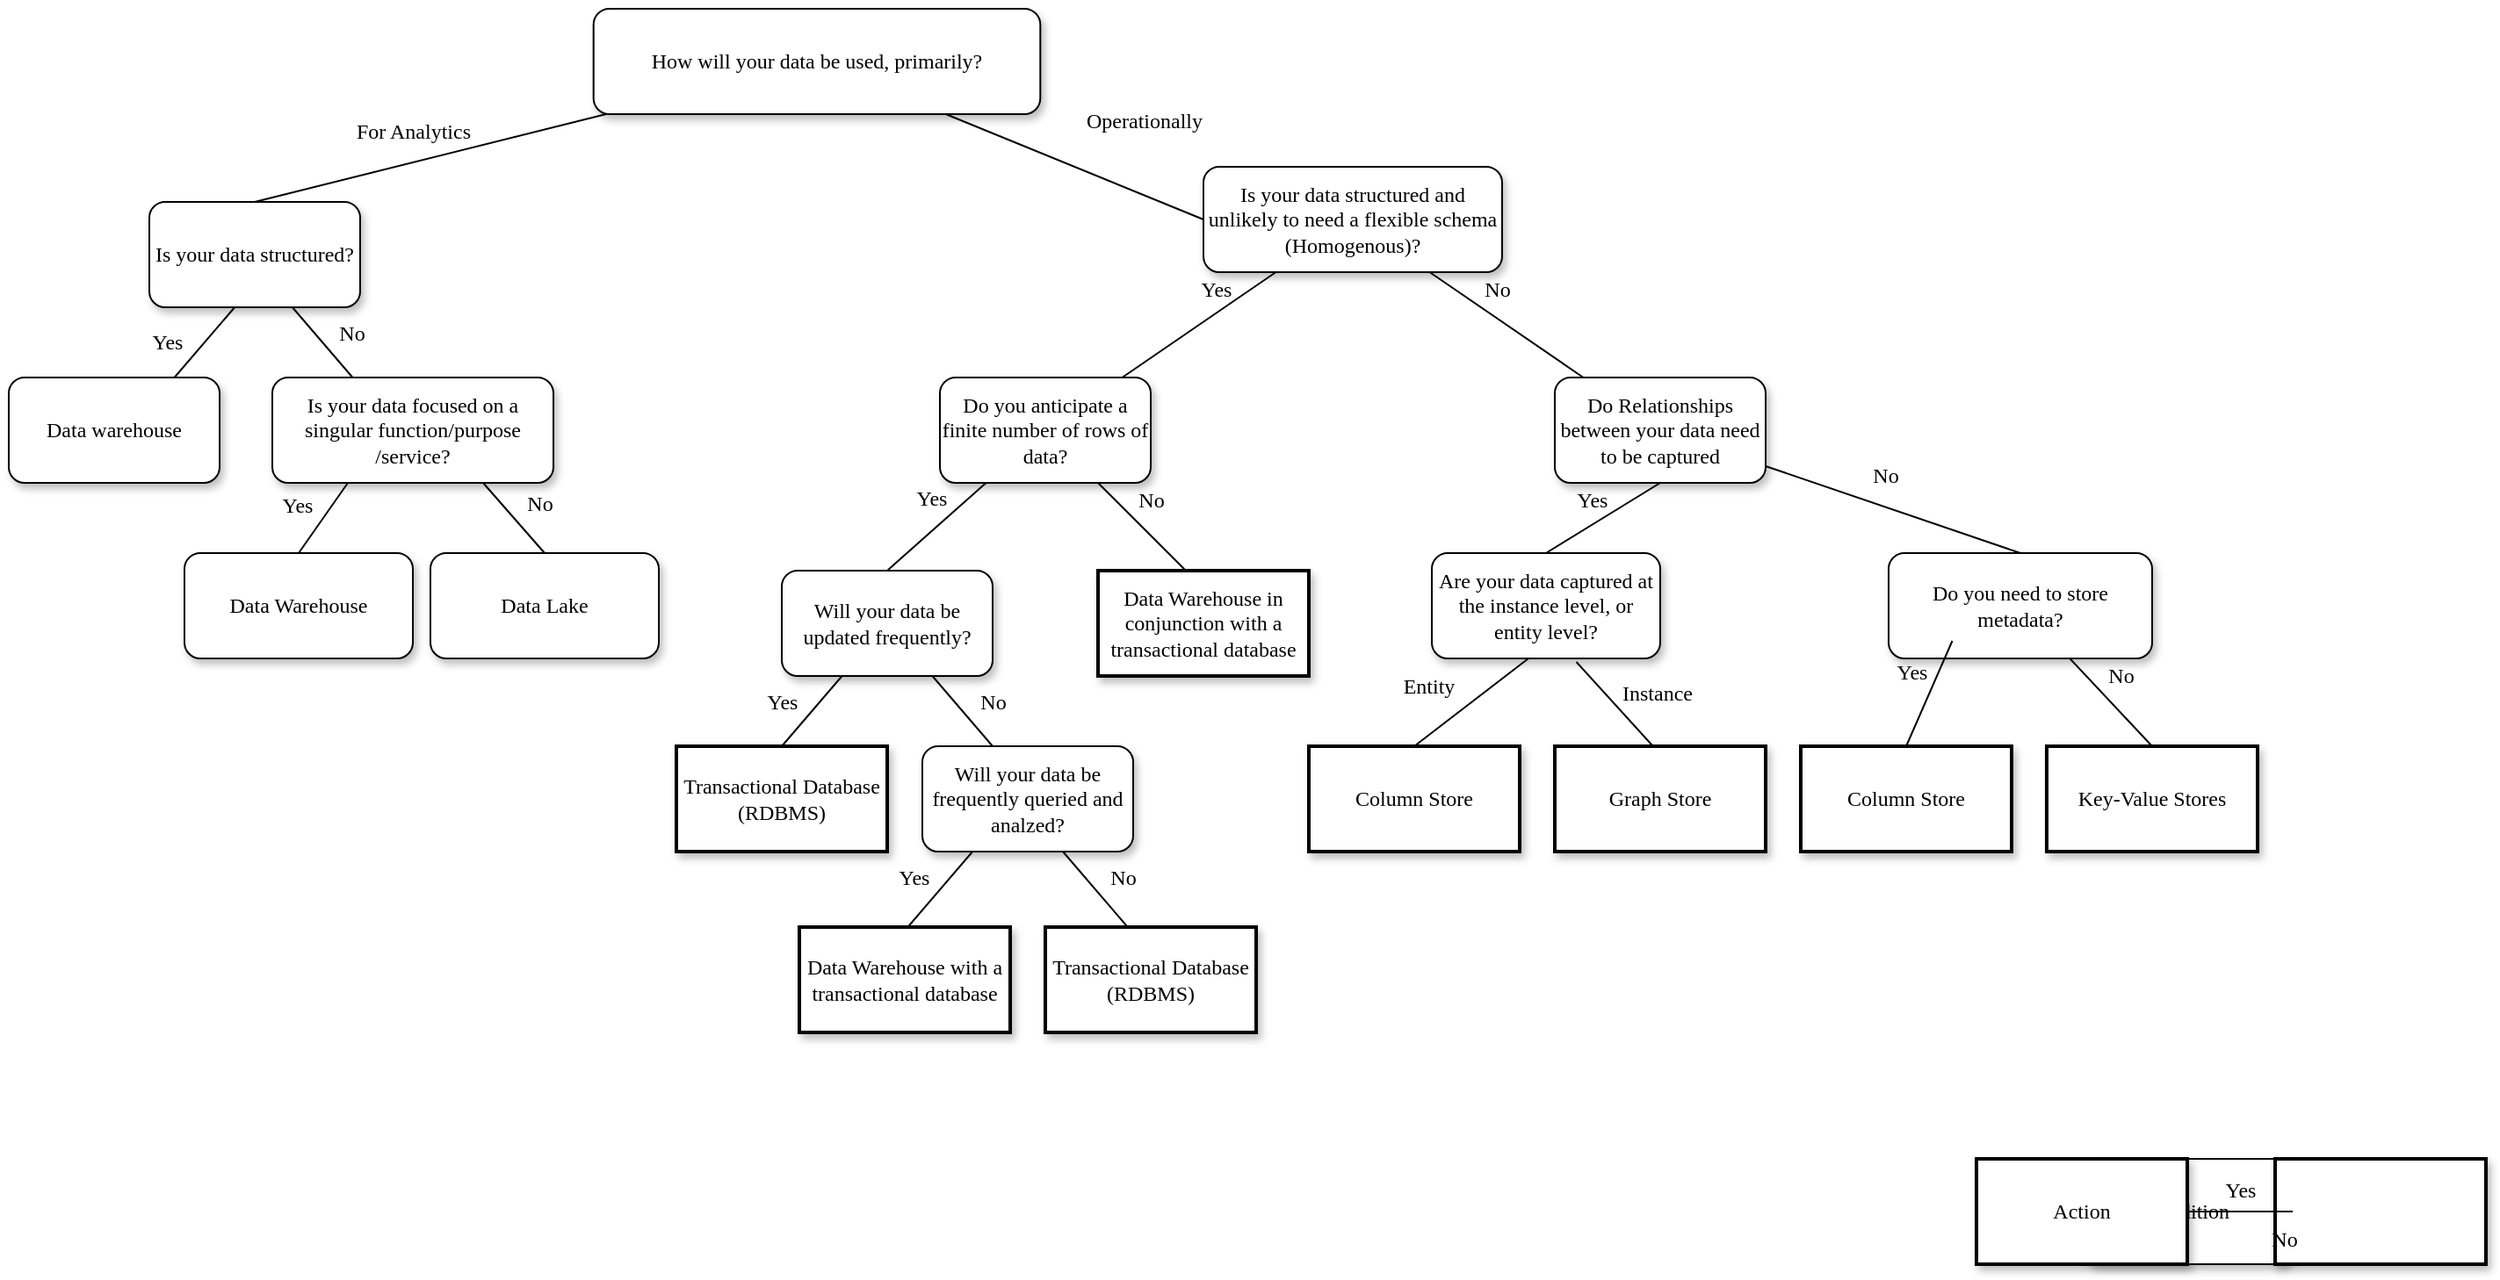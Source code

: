 <mxfile version="14.4.3" type="github">
  <diagram name="Page-1" id="10a91c8b-09ff-31b1-d368-03940ed4cc9e">
    <mxGraphModel dx="1942" dy="1680" grid="1" gridSize="10" guides="1" tooltips="1" connect="1" arrows="1" fold="1" page="1" pageScale="1" pageWidth="1100" pageHeight="850" background="#ffffff" math="0" shadow="0">
      <root>
        <mxCell id="0" />
        <mxCell id="1" parent="0" />
        <mxCell id="62893188c0fa7362-1" value="Is your data structured and unlikely to need a flexible schema (Homogenous)?" style="whiteSpace=wrap;html=1;rounded=1;shadow=1;labelBackgroundColor=none;strokeWidth=1;fontFamily=Verdana;fontSize=12;align=center;" parent="1" vertex="1">
          <mxGeometry x="700" width="170" height="60" as="geometry" />
        </mxCell>
        <mxCell id="62893188c0fa7362-2" value="&lt;span&gt;Do you anticipate a finite number of rows of data?&lt;/span&gt;" style="whiteSpace=wrap;html=1;rounded=1;shadow=1;labelBackgroundColor=none;strokeWidth=1;fontFamily=Verdana;fontSize=12;align=center;" parent="1" vertex="1">
          <mxGeometry x="550" y="120" width="120" height="60" as="geometry" />
        </mxCell>
        <mxCell id="62893188c0fa7362-3" value="&lt;span&gt;Do Relationships between your data need to be captured&lt;/span&gt;" style="whiteSpace=wrap;html=1;rounded=1;shadow=1;labelBackgroundColor=none;strokeWidth=1;fontFamily=Verdana;fontSize=12;align=center;" parent="1" vertex="1">
          <mxGeometry x="900" y="120" width="120" height="60" as="geometry" />
        </mxCell>
        <mxCell id="62893188c0fa7362-4" value="No" style="rounded=0;html=1;labelBackgroundColor=none;startArrow=none;startFill=0;startSize=5;endArrow=none;endFill=0;endSize=5;jettySize=auto;orthogonalLoop=1;strokeWidth=1;fontFamily=Verdana;fontSize=12" parent="1" source="62893188c0fa7362-1" target="62893188c0fa7362-3" edge="1">
          <mxGeometry x="-0.3" y="13" relative="1" as="geometry">
            <mxPoint as="offset" />
          </mxGeometry>
        </mxCell>
        <mxCell id="62893188c0fa7362-5" value="Yes" style="rounded=0;html=1;labelBackgroundColor=none;startArrow=none;startFill=0;startSize=5;endArrow=none;endFill=0;endSize=5;jettySize=auto;orthogonalLoop=1;strokeWidth=1;fontFamily=Verdana;fontSize=12" parent="1" source="62893188c0fa7362-1" target="62893188c0fa7362-2" edge="1">
          <mxGeometry x="-0.359" y="-11" relative="1" as="geometry">
            <mxPoint as="offset" />
          </mxGeometry>
        </mxCell>
        <mxCell id="62893188c0fa7362-12" value="&lt;span&gt;How will your data be used, primarily?&lt;/span&gt;" style="whiteSpace=wrap;html=1;rounded=1;shadow=1;labelBackgroundColor=none;strokeWidth=1;fontFamily=Verdana;fontSize=12;align=center;" parent="1" vertex="1">
          <mxGeometry x="352.85" y="-90" width="254.29" height="60" as="geometry" />
        </mxCell>
        <mxCell id="62893188c0fa7362-13" value="&lt;span&gt;Condition&lt;/span&gt;" style="whiteSpace=wrap;html=1;rounded=1;shadow=1;labelBackgroundColor=none;strokeWidth=1;fontFamily=Verdana;fontSize=12;align=center;" parent="1" vertex="1">
          <mxGeometry x="1200" y="565" width="120" height="60" as="geometry" />
        </mxCell>
        <mxCell id="62893188c0fa7362-14" value="Yes" style="rounded=0;html=1;labelBackgroundColor=none;startArrow=none;startFill=0;startSize=5;endArrow=none;endFill=0;endSize=5;jettySize=auto;orthogonalLoop=1;strokeWidth=1;fontFamily=Verdana;fontSize=12;" parent="1" source="62893188c0fa7362-2" edge="1">
          <mxGeometry x="-0.2" y="-14" relative="1" as="geometry">
            <mxPoint as="offset" />
            <mxPoint x="520" y="230" as="targetPoint" />
          </mxGeometry>
        </mxCell>
        <mxCell id="62893188c0fa7362-15" value="No" style="rounded=0;html=1;labelBackgroundColor=none;startArrow=none;startFill=0;startSize=5;endArrow=none;endFill=0;endSize=5;jettySize=auto;orthogonalLoop=1;strokeWidth=1;fontFamily=Verdana;fontSize=12" parent="1" source="62893188c0fa7362-2" edge="1">
          <mxGeometry x="-0.2" y="14" relative="1" as="geometry">
            <mxPoint as="offset" />
            <mxPoint x="690" y="230" as="targetPoint" />
          </mxGeometry>
        </mxCell>
        <mxCell id="62893188c0fa7362-17" value="No" style="rounded=0;html=1;labelBackgroundColor=none;startArrow=none;startFill=0;startSize=5;endArrow=none;endFill=0;endSize=5;jettySize=auto;orthogonalLoop=1;strokeWidth=1;fontFamily=Verdana;fontSize=12;entryX=0.5;entryY=0;entryDx=0;entryDy=0;" parent="1" source="62893188c0fa7362-3" target="VUbv5wMl-6L-SNe80weV-36" edge="1">
          <mxGeometry x="-0.129" y="17" relative="1" as="geometry">
            <mxPoint as="offset" />
            <mxPoint x="1032.727" y="230.0" as="targetPoint" />
          </mxGeometry>
        </mxCell>
        <mxCell id="62893188c0fa7362-22" value="&lt;span&gt;Action&lt;/span&gt;" style="whiteSpace=wrap;html=1;rounded=0;shadow=1;labelBackgroundColor=none;strokeWidth=2;fontFamily=Verdana;fontSize=12;align=center;" parent="1" vertex="1">
          <mxGeometry x="1140" y="565" width="120" height="60" as="geometry" />
        </mxCell>
        <mxCell id="62893188c0fa7362-23" value="" style="whiteSpace=wrap;html=1;rounded=0;shadow=1;labelBackgroundColor=none;strokeWidth=2;fontFamily=Verdana;fontSize=12;align=center;" parent="1" vertex="1">
          <mxGeometry x="1310" y="565" width="120" height="60" as="geometry" />
        </mxCell>
        <mxCell id="62893188c0fa7362-24" value="For Analytics" style="rounded=0;html=1;labelBackgroundColor=none;startArrow=none;startFill=0;startSize=5;endArrow=none;endFill=0;endSize=5;jettySize=auto;orthogonalLoop=1;strokeWidth=1;fontFamily=Verdana;fontSize=12;entryX=0.5;entryY=0;entryDx=0;entryDy=0;" parent="1" source="62893188c0fa7362-12" target="VUbv5wMl-6L-SNe80weV-17" edge="1">
          <mxGeometry x="0.059" y="-17" relative="1" as="geometry">
            <mxPoint as="offset" />
            <mxPoint x="320" y="40" as="targetPoint" />
          </mxGeometry>
        </mxCell>
        <mxCell id="62893188c0fa7362-25" value="Operationally" style="rounded=0;html=1;labelBackgroundColor=none;startArrow=none;startFill=0;startSize=5;endArrow=none;endFill=0;endSize=5;jettySize=auto;orthogonalLoop=1;strokeWidth=1;fontFamily=Verdana;fontSize=12;entryX=0;entryY=0.5;entryDx=0;entryDy=0;" parent="1" source="62893188c0fa7362-12" target="62893188c0fa7362-1" edge="1">
          <mxGeometry x="0.345" y="39" relative="1" as="geometry">
            <mxPoint x="-1" as="offset" />
            <mxPoint x="678.576" y="50" as="targetPoint" />
          </mxGeometry>
        </mxCell>
        <mxCell id="62893188c0fa7362-26" value="Yes" style="rounded=0;html=1;labelBackgroundColor=none;startArrow=none;startFill=0;startSize=5;endArrow=none;endFill=0;endSize=5;jettySize=auto;orthogonalLoop=1;strokeWidth=1;fontFamily=Verdana;fontSize=12" parent="1" source="62893188c0fa7362-13" target="62893188c0fa7362-22" edge="1">
          <mxGeometry x="0.003" y="-12" relative="1" as="geometry">
            <mxPoint as="offset" />
          </mxGeometry>
        </mxCell>
        <mxCell id="62893188c0fa7362-27" value="No" style="rounded=0;html=1;labelBackgroundColor=none;startArrow=none;startFill=0;startSize=5;endArrow=none;endFill=0;endSize=5;jettySize=auto;orthogonalLoop=1;strokeWidth=1;fontFamily=Verdana;fontSize=12" parent="1" source="62893188c0fa7362-13" target="62893188c0fa7362-23" edge="1">
          <mxGeometry x="0.137" y="16" relative="1" as="geometry">
            <mxPoint as="offset" />
          </mxGeometry>
        </mxCell>
        <mxCell id="VUbv5wMl-6L-SNe80weV-2" value="&lt;span&gt;Will your data be updated frequently?&lt;/span&gt;" style="whiteSpace=wrap;html=1;rounded=1;shadow=1;labelBackgroundColor=none;strokeWidth=1;fontFamily=Verdana;fontSize=12;align=center;" vertex="1" parent="1">
          <mxGeometry x="460" y="230" width="120" height="60" as="geometry" />
        </mxCell>
        <mxCell id="VUbv5wMl-6L-SNe80weV-3" value="Yes" style="rounded=0;html=1;labelBackgroundColor=none;startArrow=none;startFill=0;startSize=5;endArrow=none;endFill=0;endSize=5;jettySize=auto;orthogonalLoop=1;strokeWidth=1;fontFamily=Verdana;fontSize=12" edge="1" parent="1">
          <mxGeometry x="0.137" y="-16" relative="1" as="geometry">
            <mxPoint as="offset" />
            <mxPoint x="494.286" y="290" as="sourcePoint" />
            <mxPoint x="455.714" y="335" as="targetPoint" />
          </mxGeometry>
        </mxCell>
        <mxCell id="VUbv5wMl-6L-SNe80weV-4" value="No" style="rounded=0;html=1;labelBackgroundColor=none;startArrow=none;startFill=0;startSize=5;endArrow=none;endFill=0;endSize=5;jettySize=auto;orthogonalLoop=1;strokeWidth=1;fontFamily=Verdana;fontSize=12" edge="1" parent="1">
          <mxGeometry x="0.137" y="16" relative="1" as="geometry">
            <mxPoint as="offset" />
            <mxPoint x="545.714" y="290" as="sourcePoint" />
            <mxPoint x="584.286" y="335" as="targetPoint" />
          </mxGeometry>
        </mxCell>
        <mxCell id="VUbv5wMl-6L-SNe80weV-5" value="Transactional Database (RDBMS)" style="whiteSpace=wrap;html=1;rounded=0;shadow=1;labelBackgroundColor=none;strokeWidth=2;fontFamily=Verdana;fontSize=12;align=center;" vertex="1" parent="1">
          <mxGeometry x="400" y="330" width="120" height="60" as="geometry" />
        </mxCell>
        <mxCell id="VUbv5wMl-6L-SNe80weV-6" value="Will your data be frequently queried and analzed?" style="whiteSpace=wrap;html=1;rounded=1;shadow=1;labelBackgroundColor=none;strokeWidth=1;fontFamily=Verdana;fontSize=12;align=center;" vertex="1" parent="1">
          <mxGeometry x="540" y="330" width="120" height="60" as="geometry" />
        </mxCell>
        <mxCell id="VUbv5wMl-6L-SNe80weV-13" value="Yes" style="rounded=0;html=1;labelBackgroundColor=none;startArrow=none;startFill=0;startSize=5;endArrow=none;endFill=0;endSize=5;jettySize=auto;orthogonalLoop=1;strokeWidth=1;fontFamily=Verdana;fontSize=12" edge="1" parent="1">
          <mxGeometry x="0.137" y="-16" relative="1" as="geometry">
            <mxPoint as="offset" />
            <mxPoint x="568.576" y="390" as="sourcePoint" />
            <mxPoint x="530.004" y="435" as="targetPoint" />
          </mxGeometry>
        </mxCell>
        <mxCell id="VUbv5wMl-6L-SNe80weV-14" value="No" style="rounded=0;html=1;labelBackgroundColor=none;startArrow=none;startFill=0;startSize=5;endArrow=none;endFill=0;endSize=5;jettySize=auto;orthogonalLoop=1;strokeWidth=1;fontFamily=Verdana;fontSize=12" edge="1" parent="1">
          <mxGeometry x="0.137" y="16" relative="1" as="geometry">
            <mxPoint as="offset" />
            <mxPoint x="620.004" y="390" as="sourcePoint" />
            <mxPoint x="658.576" y="435" as="targetPoint" />
          </mxGeometry>
        </mxCell>
        <mxCell id="VUbv5wMl-6L-SNe80weV-15" value="Transactional Database (RDBMS)" style="whiteSpace=wrap;html=1;rounded=0;shadow=1;labelBackgroundColor=none;strokeWidth=2;fontFamily=Verdana;fontSize=12;align=center;" vertex="1" parent="1">
          <mxGeometry x="610" y="433" width="120" height="60" as="geometry" />
        </mxCell>
        <mxCell id="VUbv5wMl-6L-SNe80weV-9" value="Data Warehouse with a transactional database" style="whiteSpace=wrap;html=1;rounded=0;shadow=1;labelBackgroundColor=none;strokeWidth=2;fontFamily=Verdana;fontSize=12;align=center;" vertex="1" parent="1">
          <mxGeometry x="470" y="433" width="120" height="60" as="geometry" />
        </mxCell>
        <mxCell id="VUbv5wMl-6L-SNe80weV-16" value="Data Warehouse in conjunction with a transactional database" style="whiteSpace=wrap;html=1;rounded=0;shadow=1;labelBackgroundColor=none;strokeWidth=2;fontFamily=Verdana;fontSize=12;align=center;" vertex="1" parent="1">
          <mxGeometry x="640" y="230" width="120" height="60" as="geometry" />
        </mxCell>
        <mxCell id="VUbv5wMl-6L-SNe80weV-17" value="Is your data structured?" style="whiteSpace=wrap;html=1;rounded=1;shadow=1;labelBackgroundColor=none;strokeWidth=1;fontFamily=Verdana;fontSize=12;align=center;" vertex="1" parent="1">
          <mxGeometry x="100" y="20" width="120" height="60" as="geometry" />
        </mxCell>
        <mxCell id="VUbv5wMl-6L-SNe80weV-19" value="Yes" style="rounded=0;html=1;labelBackgroundColor=none;startArrow=none;startFill=0;startSize=5;endArrow=none;endFill=0;endSize=5;jettySize=auto;orthogonalLoop=1;strokeWidth=1;fontFamily=Verdana;fontSize=12;entryX=0.5;entryY=0;entryDx=0;entryDy=0;" edge="1" parent="1" target="VUbv5wMl-6L-SNe80weV-30">
          <mxGeometry x="0.311" y="-17" relative="1" as="geometry">
            <mxPoint x="1" as="offset" />
            <mxPoint x="220" y="170" as="sourcePoint" />
            <mxPoint x="160" y="220" as="targetPoint" />
          </mxGeometry>
        </mxCell>
        <mxCell id="VUbv5wMl-6L-SNe80weV-25" value="Yes" style="rounded=0;html=1;labelBackgroundColor=none;startArrow=none;startFill=0;startSize=5;endArrow=none;endFill=0;endSize=5;jettySize=auto;orthogonalLoop=1;strokeWidth=1;fontFamily=Verdana;fontSize=12" edge="1" parent="1">
          <mxGeometry x="0.359" y="-16" relative="1" as="geometry">
            <mxPoint as="offset" />
            <mxPoint x="148.576" y="80" as="sourcePoint" />
            <mxPoint x="110.004" y="125" as="targetPoint" />
          </mxGeometry>
        </mxCell>
        <mxCell id="VUbv5wMl-6L-SNe80weV-26" value="No" style="rounded=0;html=1;labelBackgroundColor=none;startArrow=none;startFill=0;startSize=5;endArrow=none;endFill=0;endSize=5;jettySize=auto;orthogonalLoop=1;strokeWidth=1;fontFamily=Verdana;fontSize=12;entryX=0.5;entryY=0;entryDx=0;entryDy=0;exitX=0.75;exitY=1;exitDx=0;exitDy=0;" edge="1" parent="1" source="VUbv5wMl-6L-SNe80weV-27" target="VUbv5wMl-6L-SNe80weV-29">
          <mxGeometry x="0.137" y="16" relative="1" as="geometry">
            <mxPoint as="offset" />
            <mxPoint x="250.004" y="180" as="sourcePoint" />
            <mxPoint x="288.576" y="225" as="targetPoint" />
          </mxGeometry>
        </mxCell>
        <mxCell id="VUbv5wMl-6L-SNe80weV-22" value="&lt;span&gt;Data warehouse&lt;/span&gt;" style="whiteSpace=wrap;html=1;rounded=1;shadow=1;labelBackgroundColor=none;strokeWidth=1;fontFamily=Verdana;fontSize=12;align=center;" vertex="1" parent="1">
          <mxGeometry x="20" y="120" width="120" height="60" as="geometry" />
        </mxCell>
        <mxCell id="VUbv5wMl-6L-SNe80weV-28" value="No" style="rounded=0;html=1;labelBackgroundColor=none;startArrow=none;startFill=0;startSize=5;endArrow=none;endFill=0;endSize=5;jettySize=auto;orthogonalLoop=1;strokeWidth=1;fontFamily=Verdana;fontSize=12" edge="1" parent="1">
          <mxGeometry x="0.137" y="16" relative="1" as="geometry">
            <mxPoint as="offset" />
            <mxPoint x="181.424" y="80" as="sourcePoint" />
            <mxPoint x="219.996" y="125" as="targetPoint" />
          </mxGeometry>
        </mxCell>
        <mxCell id="VUbv5wMl-6L-SNe80weV-29" value="&lt;span&gt;Data Lake&lt;/span&gt;" style="whiteSpace=wrap;html=1;rounded=1;shadow=1;labelBackgroundColor=none;strokeWidth=1;fontFamily=Verdana;fontSize=12;align=center;" vertex="1" parent="1">
          <mxGeometry x="260" y="220" width="130" height="60" as="geometry" />
        </mxCell>
        <mxCell id="VUbv5wMl-6L-SNe80weV-30" value="&lt;span&gt;Data Warehouse&lt;/span&gt;" style="whiteSpace=wrap;html=1;rounded=1;shadow=1;labelBackgroundColor=none;strokeWidth=1;fontFamily=Verdana;fontSize=12;align=center;" vertex="1" parent="1">
          <mxGeometry x="120" y="220" width="130" height="60" as="geometry" />
        </mxCell>
        <mxCell id="VUbv5wMl-6L-SNe80weV-27" value="&lt;span&gt;Is your data focused on a singular function/purpose /service?&lt;/span&gt;" style="whiteSpace=wrap;html=1;rounded=1;shadow=1;labelBackgroundColor=none;strokeWidth=1;fontFamily=Verdana;fontSize=12;align=center;" vertex="1" parent="1">
          <mxGeometry x="170" y="120" width="160" height="60" as="geometry" />
        </mxCell>
        <mxCell id="VUbv5wMl-6L-SNe80weV-35" value="Yes" style="rounded=0;html=1;labelBackgroundColor=none;startArrow=none;startFill=0;startSize=5;endArrow=none;endFill=0;endSize=5;jettySize=auto;orthogonalLoop=1;strokeWidth=1;fontFamily=Verdana;fontSize=12;exitX=0.5;exitY=1;exitDx=0;exitDy=0;entryX=0.5;entryY=0;entryDx=0;entryDy=0;" edge="1" parent="1" target="VUbv5wMl-6L-SNe80weV-37" source="62893188c0fa7362-3">
          <mxGeometry x="0.003" y="-12" relative="1" as="geometry">
            <mxPoint as="offset" />
            <mxPoint x="947" y="170" as="sourcePoint" />
            <mxPoint x="900" y="229" as="targetPoint" />
          </mxGeometry>
        </mxCell>
        <mxCell id="VUbv5wMl-6L-SNe80weV-36" value="&lt;span&gt;Do you need to store metadata?&lt;/span&gt;" style="whiteSpace=wrap;html=1;rounded=1;shadow=1;labelBackgroundColor=none;strokeWidth=1;fontFamily=Verdana;fontSize=12;align=center;" vertex="1" parent="1">
          <mxGeometry x="1090" y="220" width="150" height="60" as="geometry" />
        </mxCell>
        <mxCell id="VUbv5wMl-6L-SNe80weV-37" value="&lt;span&gt;Are your data captured at the instance level, or entity level?&lt;/span&gt;" style="whiteSpace=wrap;html=1;rounded=1;shadow=1;labelBackgroundColor=none;strokeWidth=1;fontFamily=Verdana;fontSize=12;align=center;" vertex="1" parent="1">
          <mxGeometry x="830" y="220" width="130" height="60" as="geometry" />
        </mxCell>
        <mxCell id="VUbv5wMl-6L-SNe80weV-38" value="Instance" style="rounded=0;html=1;labelBackgroundColor=none;startArrow=none;startFill=0;startSize=5;endArrow=none;endFill=0;endSize=5;jettySize=auto;orthogonalLoop=1;strokeWidth=1;fontFamily=Verdana;fontSize=12" edge="1" parent="1">
          <mxGeometry x="0.299" y="22" relative="1" as="geometry">
            <mxPoint as="offset" />
            <mxPoint x="912.273" y="282" as="sourcePoint" />
            <mxPoint x="957.727" y="332.0" as="targetPoint" />
          </mxGeometry>
        </mxCell>
        <mxCell id="VUbv5wMl-6L-SNe80weV-39" value="Entity" style="rounded=0;html=1;labelBackgroundColor=none;startArrow=none;startFill=0;startSize=5;endArrow=none;endFill=0;endSize=5;jettySize=auto;orthogonalLoop=1;strokeWidth=1;fontFamily=Verdana;fontSize=12;exitX=0.5;exitY=1;exitDx=0;exitDy=0;entryX=0.5;entryY=0;entryDx=0;entryDy=0;" edge="1" parent="1" target="VUbv5wMl-6L-SNe80weV-41">
          <mxGeometry x="0.338" y="-22" relative="1" as="geometry">
            <mxPoint as="offset" />
            <mxPoint x="885" y="280" as="sourcePoint" />
            <mxPoint x="840" y="320" as="targetPoint" />
          </mxGeometry>
        </mxCell>
        <mxCell id="VUbv5wMl-6L-SNe80weV-40" value="Graph Store" style="whiteSpace=wrap;html=1;rounded=0;shadow=1;labelBackgroundColor=none;strokeWidth=2;fontFamily=Verdana;fontSize=12;align=center;" vertex="1" parent="1">
          <mxGeometry x="900" y="330" width="120" height="60" as="geometry" />
        </mxCell>
        <mxCell id="VUbv5wMl-6L-SNe80weV-41" value="Column Store" style="whiteSpace=wrap;html=1;rounded=0;shadow=1;labelBackgroundColor=none;strokeWidth=2;fontFamily=Verdana;fontSize=12;align=center;" vertex="1" parent="1">
          <mxGeometry x="760" y="330" width="120" height="60" as="geometry" />
        </mxCell>
        <mxCell id="VUbv5wMl-6L-SNe80weV-43" value="Yes" style="rounded=0;html=1;labelBackgroundColor=none;startArrow=none;startFill=0;startSize=5;endArrow=none;endFill=0;endSize=5;jettySize=auto;orthogonalLoop=1;strokeWidth=1;fontFamily=Verdana;fontSize=12;entryX=0.5;entryY=0;entryDx=0;entryDy=0;" edge="1" parent="1" target="VUbv5wMl-6L-SNe80weV-46">
          <mxGeometry x="-0.2" y="-14" relative="1" as="geometry">
            <mxPoint as="offset" />
            <mxPoint x="1126.25" y="270" as="sourcePoint" />
            <mxPoint x="1070" y="320" as="targetPoint" />
          </mxGeometry>
        </mxCell>
        <mxCell id="VUbv5wMl-6L-SNe80weV-44" value="No" style="rounded=0;html=1;labelBackgroundColor=none;startArrow=none;startFill=0;startSize=5;endArrow=none;endFill=0;endSize=5;jettySize=auto;orthogonalLoop=1;strokeWidth=1;fontFamily=Verdana;fontSize=12;entryX=0.5;entryY=0;entryDx=0;entryDy=0;" edge="1" parent="1" source="VUbv5wMl-6L-SNe80weV-36" target="VUbv5wMl-6L-SNe80weV-45">
          <mxGeometry x="-0.2" y="14" relative="1" as="geometry">
            <mxPoint as="offset" />
            <mxPoint x="1150" y="270" as="sourcePoint" />
            <mxPoint x="1200" y="320" as="targetPoint" />
          </mxGeometry>
        </mxCell>
        <mxCell id="VUbv5wMl-6L-SNe80weV-45" value="Key-Value Stores" style="whiteSpace=wrap;html=1;rounded=0;shadow=1;labelBackgroundColor=none;strokeWidth=2;fontFamily=Verdana;fontSize=12;align=center;" vertex="1" parent="1">
          <mxGeometry x="1180" y="330" width="120" height="60" as="geometry" />
        </mxCell>
        <mxCell id="VUbv5wMl-6L-SNe80weV-46" value="Column Store" style="whiteSpace=wrap;html=1;rounded=0;shadow=1;labelBackgroundColor=none;strokeWidth=2;fontFamily=Verdana;fontSize=12;align=center;" vertex="1" parent="1">
          <mxGeometry x="1040" y="330" width="120" height="60" as="geometry" />
        </mxCell>
      </root>
    </mxGraphModel>
  </diagram>
</mxfile>
